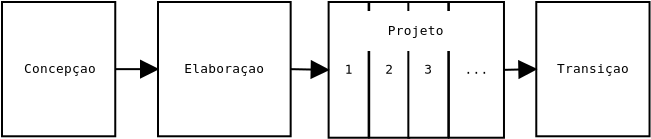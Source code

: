 <?xml version="1.0"?>
<diagram xmlns:dia="http://www.lysator.liu.se/~alla/dia/">
  <diagramdata>
    <attribute name="background">
      <color val="#ffffff"/>
    </attribute>
    <attribute name="paper">
      <composite type="paper">
        <attribute name="name">
          <string>#A4#</string>
        </attribute>
        <attribute name="tmargin">
          <real val="2.82"/>
        </attribute>
        <attribute name="bmargin">
          <real val="2.82"/>
        </attribute>
        <attribute name="lmargin">
          <real val="2.82"/>
        </attribute>
        <attribute name="rmargin">
          <real val="2.82"/>
        </attribute>
        <attribute name="is_portrait">
          <boolean val="true"/>
        </attribute>
        <attribute name="scaling">
          <real val="1"/>
        </attribute>
        <attribute name="fitto">
          <boolean val="false"/>
        </attribute>
      </composite>
    </attribute>
    <attribute name="grid">
      <composite type="grid">
        <attribute name="width_x">
          <real val="1"/>
        </attribute>
        <attribute name="width_y">
          <real val="1"/>
        </attribute>
        <attribute name="visible_x">
          <int val="1"/>
        </attribute>
        <attribute name="visible_y">
          <int val="1"/>
        </attribute>
      </composite>
    </attribute>
    <attribute name="guides">
      <composite type="guides">
        <attribute name="hguides"/>
        <attribute name="vguides"/>
      </composite>
    </attribute>
  </diagramdata>
  <layer name="Background" visible="true">
    <object type="Flowchart - Box" version="0" id="O0">
      <attribute name="obj_pos">
        <point val="5.026,17.357"/>
      </attribute>
      <attribute name="obj_bb">
        <rectangle val="4.976,17.307;10.739,24.121"/>
      </attribute>
      <attribute name="elem_corner">
        <point val="5.026,17.357"/>
      </attribute>
      <attribute name="elem_width">
        <real val="5.663"/>
      </attribute>
      <attribute name="elem_height">
        <real val="6.714"/>
      </attribute>
      <attribute name="show_background">
        <boolean val="true"/>
      </attribute>
      <attribute name="padding">
        <real val="0.5"/>
      </attribute>
      <attribute name="text">
        <composite type="text">
          <attribute name="string">
            <string>#Concep&#231;ao#</string>
          </attribute>
          <attribute name="font">
            <font name="Courier"/>
          </attribute>
          <attribute name="height">
            <real val="0.8"/>
          </attribute>
          <attribute name="pos">
            <point val="7.857,20.909"/>
          </attribute>
          <attribute name="color">
            <color val="#000000"/>
          </attribute>
          <attribute name="alignment">
            <enum val="1"/>
          </attribute>
        </composite>
      </attribute>
    </object>
    <object type="Flowchart - Box" version="0" id="O1">
      <attribute name="obj_pos">
        <point val="12.826,17.357"/>
      </attribute>
      <attribute name="obj_bb">
        <rectangle val="12.777,17.307;19.509,24.121"/>
      </attribute>
      <attribute name="elem_corner">
        <point val="12.826,17.357"/>
      </attribute>
      <attribute name="elem_width">
        <real val="6.633"/>
      </attribute>
      <attribute name="elem_height">
        <real val="6.714"/>
      </attribute>
      <attribute name="show_background">
        <boolean val="true"/>
      </attribute>
      <attribute name="padding">
        <real val="0.5"/>
      </attribute>
      <attribute name="text">
        <composite type="text">
          <attribute name="string">
            <string>#Elabora&#231;ao#</string>
          </attribute>
          <attribute name="font">
            <font name="Courier"/>
          </attribute>
          <attribute name="height">
            <real val="0.8"/>
          </attribute>
          <attribute name="pos">
            <point val="16.143,20.909"/>
          </attribute>
          <attribute name="color">
            <color val="#000000"/>
          </attribute>
          <attribute name="alignment">
            <enum val="1"/>
          </attribute>
        </composite>
      </attribute>
    </object>
    <object type="Standard - Line" version="0" id="O2">
      <attribute name="obj_pos">
        <point val="10.689,20.714"/>
      </attribute>
      <attribute name="obj_bb">
        <rectangle val="9.839,19.864;13.677,21.564"/>
      </attribute>
      <attribute name="conn_endpoints">
        <point val="10.689,20.714"/>
        <point val="12.826,20.714"/>
      </attribute>
      <attribute name="numcp">
        <int val="1"/>
      </attribute>
      <attribute name="end_arrow">
        <enum val="3"/>
      </attribute>
      <attribute name="end_arrow_length">
        <real val="0.8"/>
      </attribute>
      <attribute name="end_arrow_width">
        <real val="0.8"/>
      </attribute>
      <connections>
        <connection handle="0" to="O0" connection="8"/>
        <connection handle="1" to="O1" connection="7"/>
      </connections>
    </object>
    <object type="Flowchart - Box" version="0" id="O3">
      <attribute name="obj_pos">
        <point val="21.357,17.357"/>
      </attribute>
      <attribute name="obj_bb">
        <rectangle val="21.307,17.307;23.407,24.193"/>
      </attribute>
      <attribute name="elem_corner">
        <point val="21.357,17.357"/>
      </attribute>
      <attribute name="elem_width">
        <real val="2"/>
      </attribute>
      <attribute name="elem_height">
        <real val="6.786"/>
      </attribute>
      <attribute name="show_background">
        <boolean val="true"/>
      </attribute>
      <attribute name="padding">
        <real val="0.5"/>
      </attribute>
      <attribute name="text">
        <composite type="text">
          <attribute name="string">
            <string>#1#</string>
          </attribute>
          <attribute name="font">
            <font name="Courier"/>
          </attribute>
          <attribute name="height">
            <real val="0.8"/>
          </attribute>
          <attribute name="pos">
            <point val="22.357,20.945"/>
          </attribute>
          <attribute name="color">
            <color val="#000000"/>
          </attribute>
          <attribute name="alignment">
            <enum val="1"/>
          </attribute>
        </composite>
      </attribute>
    </object>
    <object type="Flowchart - Box" version="0" id="O4">
      <attribute name="obj_pos">
        <point val="23.386,17.357"/>
      </attribute>
      <attribute name="obj_bb">
        <rectangle val="23.336,17.307;25.436,24.193"/>
      </attribute>
      <attribute name="elem_corner">
        <point val="23.386,17.357"/>
      </attribute>
      <attribute name="elem_width">
        <real val="2"/>
      </attribute>
      <attribute name="elem_height">
        <real val="6.786"/>
      </attribute>
      <attribute name="show_background">
        <boolean val="true"/>
      </attribute>
      <attribute name="padding">
        <real val="0.5"/>
      </attribute>
      <attribute name="text">
        <composite type="text">
          <attribute name="string">
            <string>#2#</string>
          </attribute>
          <attribute name="font">
            <font name="Courier"/>
          </attribute>
          <attribute name="height">
            <real val="0.8"/>
          </attribute>
          <attribute name="pos">
            <point val="24.386,20.945"/>
          </attribute>
          <attribute name="color">
            <color val="#000000"/>
          </attribute>
          <attribute name="alignment">
            <enum val="1"/>
          </attribute>
        </composite>
      </attribute>
    </object>
    <object type="Flowchart - Box" version="0" id="O5">
      <attribute name="obj_pos">
        <point val="25.343,17.357"/>
      </attribute>
      <attribute name="obj_bb">
        <rectangle val="25.293,17.307;27.393,24.193"/>
      </attribute>
      <attribute name="elem_corner">
        <point val="25.343,17.357"/>
      </attribute>
      <attribute name="elem_width">
        <real val="2"/>
      </attribute>
      <attribute name="elem_height">
        <real val="6.786"/>
      </attribute>
      <attribute name="show_background">
        <boolean val="true"/>
      </attribute>
      <attribute name="padding">
        <real val="0.5"/>
      </attribute>
      <attribute name="text">
        <composite type="text">
          <attribute name="string">
            <string>#3#</string>
          </attribute>
          <attribute name="font">
            <font name="Courier"/>
          </attribute>
          <attribute name="height">
            <real val="0.8"/>
          </attribute>
          <attribute name="pos">
            <point val="26.343,20.945"/>
          </attribute>
          <attribute name="color">
            <color val="#000000"/>
          </attribute>
          <attribute name="alignment">
            <enum val="1"/>
          </attribute>
        </composite>
      </attribute>
    </object>
    <object type="Flowchart - Box" version="0" id="O6">
      <attribute name="obj_pos">
        <point val="27.371,17.357"/>
      </attribute>
      <attribute name="obj_bb">
        <rectangle val="27.321,17.307;30.176,24.193"/>
      </attribute>
      <attribute name="elem_corner">
        <point val="27.371,17.357"/>
      </attribute>
      <attribute name="elem_width">
        <real val="2.754"/>
      </attribute>
      <attribute name="elem_height">
        <real val="6.786"/>
      </attribute>
      <attribute name="show_background">
        <boolean val="true"/>
      </attribute>
      <attribute name="padding">
        <real val="0.5"/>
      </attribute>
      <attribute name="text">
        <composite type="text">
          <attribute name="string">
            <string>#...#</string>
          </attribute>
          <attribute name="font">
            <font name="Courier"/>
          </attribute>
          <attribute name="height">
            <real val="0.8"/>
          </attribute>
          <attribute name="pos">
            <point val="28.749,20.945"/>
          </attribute>
          <attribute name="color">
            <color val="#000000"/>
          </attribute>
          <attribute name="alignment">
            <enum val="1"/>
          </attribute>
        </composite>
      </attribute>
    </object>
    <object type="Flowchart - Box" version="0" id="O7">
      <attribute name="obj_pos">
        <point val="31.74,17.357"/>
      </attribute>
      <attribute name="obj_bb">
        <rectangle val="31.69,17.307;37.453,24.121"/>
      </attribute>
      <attribute name="elem_corner">
        <point val="31.74,17.357"/>
      </attribute>
      <attribute name="elem_width">
        <real val="5.663"/>
      </attribute>
      <attribute name="elem_height">
        <real val="6.714"/>
      </attribute>
      <attribute name="show_background">
        <boolean val="true"/>
      </attribute>
      <attribute name="padding">
        <real val="0.5"/>
      </attribute>
      <attribute name="text">
        <composite type="text">
          <attribute name="string">
            <string>#Transi&#231;ao#</string>
          </attribute>
          <attribute name="font">
            <font name="Courier"/>
          </attribute>
          <attribute name="height">
            <real val="0.8"/>
          </attribute>
          <attribute name="pos">
            <point val="34.571,20.909"/>
          </attribute>
          <attribute name="color">
            <color val="#000000"/>
          </attribute>
          <attribute name="alignment">
            <enum val="1"/>
          </attribute>
        </composite>
      </attribute>
    </object>
    <object type="Flowchart - Box" version="0" id="O8">
      <attribute name="obj_pos">
        <point val="22.64,17.857"/>
      </attribute>
      <attribute name="obj_bb">
        <rectangle val="22.59,17.807;28.838,19.807"/>
      </attribute>
      <attribute name="elem_corner">
        <point val="22.64,17.857"/>
      </attribute>
      <attribute name="elem_width">
        <real val="6.148"/>
      </attribute>
      <attribute name="elem_height">
        <real val="1.9"/>
      </attribute>
      <attribute name="border_color">
        <color val="#ffffff"/>
      </attribute>
      <attribute name="show_background">
        <boolean val="true"/>
      </attribute>
      <attribute name="padding">
        <real val="0.5"/>
      </attribute>
      <attribute name="text">
        <composite type="text">
          <attribute name="string">
            <string>#Projeto#</string>
          </attribute>
          <attribute name="font">
            <font name="Courier"/>
          </attribute>
          <attribute name="height">
            <real val="0.8"/>
          </attribute>
          <attribute name="pos">
            <point val="25.714,19.002"/>
          </attribute>
          <attribute name="color">
            <color val="#000000"/>
          </attribute>
          <attribute name="alignment">
            <enum val="1"/>
          </attribute>
        </composite>
      </attribute>
    </object>
    <object type="Standard - Line" version="0" id="O9">
      <attribute name="obj_pos">
        <point val="19.459,20.714"/>
      </attribute>
      <attribute name="obj_bb">
        <rectangle val="18.609,19.864;22.207,21.6"/>
      </attribute>
      <attribute name="conn_endpoints">
        <point val="19.459,20.714"/>
        <point val="21.357,20.75"/>
      </attribute>
      <attribute name="numcp">
        <int val="1"/>
      </attribute>
      <attribute name="end_arrow">
        <enum val="3"/>
      </attribute>
      <attribute name="end_arrow_length">
        <real val="0.8"/>
      </attribute>
      <attribute name="end_arrow_width">
        <real val="0.8"/>
      </attribute>
      <connections>
        <connection handle="0" to="O1" connection="8"/>
        <connection handle="1" to="O3" connection="7"/>
      </connections>
    </object>
    <object type="Standard - Line" version="0" id="O10">
      <attribute name="obj_pos">
        <point val="30.126,20.75"/>
      </attribute>
      <attribute name="obj_bb">
        <rectangle val="29.276,19.864;32.59,21.6"/>
      </attribute>
      <attribute name="conn_endpoints">
        <point val="30.126,20.75"/>
        <point val="31.74,20.714"/>
      </attribute>
      <attribute name="numcp">
        <int val="1"/>
      </attribute>
      <attribute name="end_arrow">
        <enum val="3"/>
      </attribute>
      <attribute name="end_arrow_length">
        <real val="0.8"/>
      </attribute>
      <attribute name="end_arrow_width">
        <real val="0.8"/>
      </attribute>
      <connections>
        <connection handle="0" to="O6" connection="8"/>
        <connection handle="1" to="O7" connection="7"/>
      </connections>
    </object>
  </layer>
</diagram>
